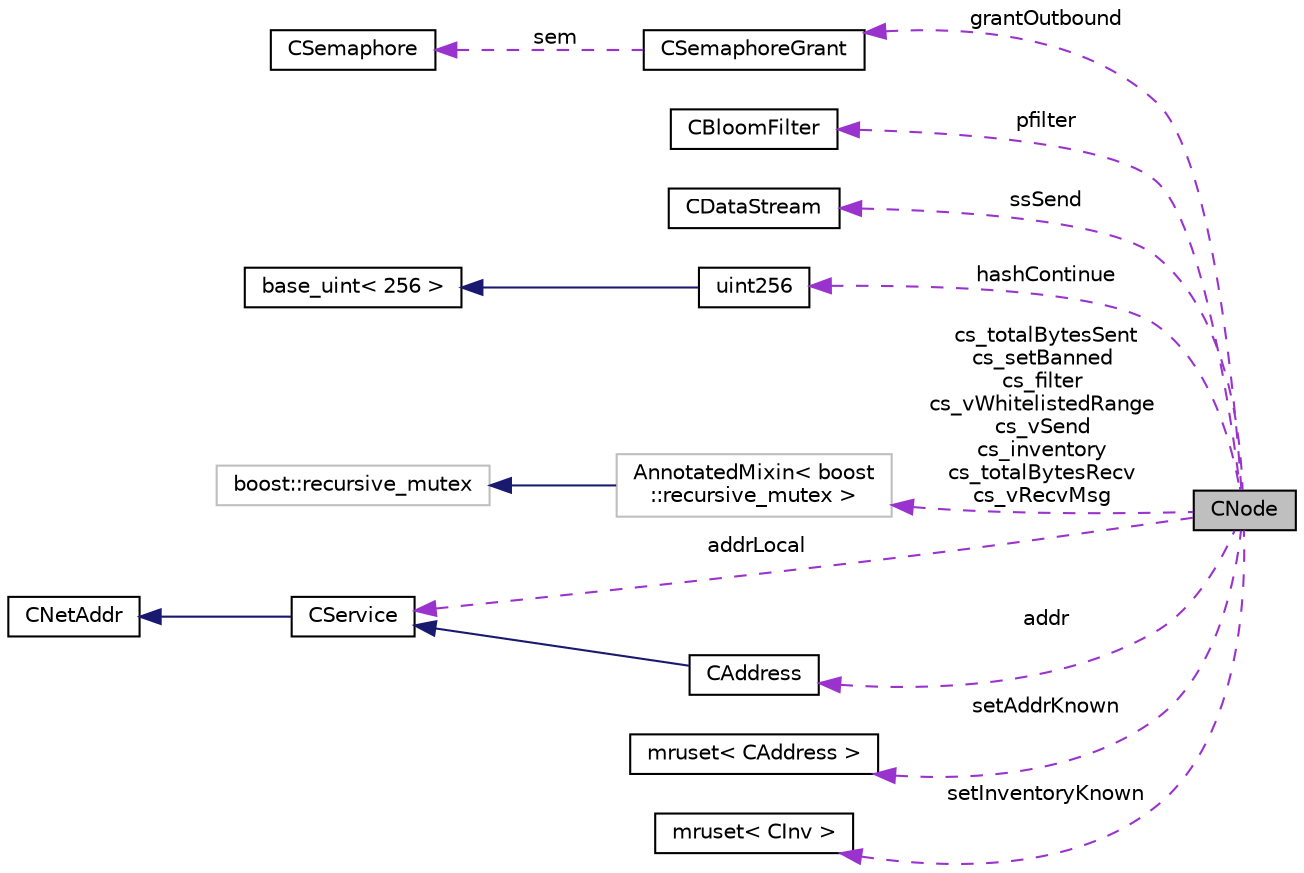 digraph "CNode"
{
  edge [fontname="Helvetica",fontsize="10",labelfontname="Helvetica",labelfontsize="10"];
  node [fontname="Helvetica",fontsize="10",shape=record];
  rankdir="LR";
  Node1 [label="CNode",height=0.2,width=0.4,color="black", fillcolor="grey75", style="filled", fontcolor="black"];
  Node2 -> Node1 [dir="back",color="darkorchid3",fontsize="10",style="dashed",label=" grantOutbound" ,fontname="Helvetica"];
  Node2 [label="CSemaphoreGrant",height=0.2,width=0.4,color="black", fillcolor="white", style="filled",URL="$class_c_semaphore_grant.html",tooltip="RAII-style semaphore lock. "];
  Node3 -> Node2 [dir="back",color="darkorchid3",fontsize="10",style="dashed",label=" sem" ,fontname="Helvetica"];
  Node3 [label="CSemaphore",height=0.2,width=0.4,color="black", fillcolor="white", style="filled",URL="$class_c_semaphore.html"];
  Node4 -> Node1 [dir="back",color="darkorchid3",fontsize="10",style="dashed",label=" pfilter" ,fontname="Helvetica"];
  Node4 [label="CBloomFilter",height=0.2,width=0.4,color="black", fillcolor="white", style="filled",URL="$class_c_bloom_filter.html",tooltip="BloomFilter is a probabilistic filter which SPV clients provide so that we can filter the transaction..."];
  Node5 -> Node1 [dir="back",color="darkorchid3",fontsize="10",style="dashed",label=" ssSend" ,fontname="Helvetica"];
  Node5 [label="CDataStream",height=0.2,width=0.4,color="black", fillcolor="white", style="filled",URL="$class_c_data_stream.html",tooltip="Double ended buffer combining vector and stream-like interfaces. "];
  Node6 -> Node1 [dir="back",color="darkorchid3",fontsize="10",style="dashed",label=" hashContinue" ,fontname="Helvetica"];
  Node6 [label="uint256",height=0.2,width=0.4,color="black", fillcolor="white", style="filled",URL="$classuint256.html",tooltip="256-bit unsigned big integer. "];
  Node7 -> Node6 [dir="back",color="midnightblue",fontsize="10",style="solid",fontname="Helvetica"];
  Node7 [label="base_uint\< 256 \>",height=0.2,width=0.4,color="black", fillcolor="white", style="filled",URL="$classbase__uint.html"];
  Node8 -> Node1 [dir="back",color="darkorchid3",fontsize="10",style="dashed",label=" cs_totalBytesSent\ncs_setBanned\ncs_filter\ncs_vWhitelistedRange\ncs_vSend\ncs_inventory\ncs_totalBytesRecv\ncs_vRecvMsg" ,fontname="Helvetica"];
  Node8 [label="AnnotatedMixin\< boost\l::recursive_mutex \>",height=0.2,width=0.4,color="grey75", fillcolor="white", style="filled"];
  Node9 -> Node8 [dir="back",color="midnightblue",fontsize="10",style="solid",fontname="Helvetica"];
  Node9 [label="boost::recursive_mutex",height=0.2,width=0.4,color="grey75", fillcolor="white", style="filled"];
  Node10 -> Node1 [dir="back",color="darkorchid3",fontsize="10",style="dashed",label=" addrLocal" ,fontname="Helvetica"];
  Node10 [label="CService",height=0.2,width=0.4,color="black", fillcolor="white", style="filled",URL="$class_c_service.html",tooltip="A combination of a network address (CNetAddr) and a (TCP) port. "];
  Node11 -> Node10 [dir="back",color="midnightblue",fontsize="10",style="solid",fontname="Helvetica"];
  Node11 [label="CNetAddr",height=0.2,width=0.4,color="black", fillcolor="white", style="filled",URL="$class_c_net_addr.html",tooltip="IP address (IPv6, or IPv4 using mapped IPv6 range (::FFFF:0:0/96)) "];
  Node12 -> Node1 [dir="back",color="darkorchid3",fontsize="10",style="dashed",label=" setAddrKnown" ,fontname="Helvetica"];
  Node12 [label="mruset\< CAddress \>",height=0.2,width=0.4,color="black", fillcolor="white", style="filled",URL="$classmruset.html"];
  Node13 -> Node1 [dir="back",color="darkorchid3",fontsize="10",style="dashed",label=" setInventoryKnown" ,fontname="Helvetica"];
  Node13 [label="mruset\< CInv \>",height=0.2,width=0.4,color="black", fillcolor="white", style="filled",URL="$classmruset.html"];
  Node14 -> Node1 [dir="back",color="darkorchid3",fontsize="10",style="dashed",label=" addr" ,fontname="Helvetica"];
  Node14 [label="CAddress",height=0.2,width=0.4,color="black", fillcolor="white", style="filled",URL="$class_c_address.html",tooltip="A CService with information about it as peer. "];
  Node10 -> Node14 [dir="back",color="midnightblue",fontsize="10",style="solid",fontname="Helvetica"];
}
